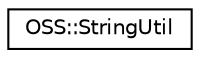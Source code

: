 digraph "类继承关系图"
{
  edge [fontname="Helvetica",fontsize="10",labelfontname="Helvetica",labelfontsize="10"];
  node [fontname="Helvetica",fontsize="10",shape=record];
  rankdir="LR";
  Node1 [label="OSS::StringUtil",height=0.2,width=0.4,color="black", fillcolor="white", style="filled",URL="$class_o_s_s_1_1_string_util.html"];
}
